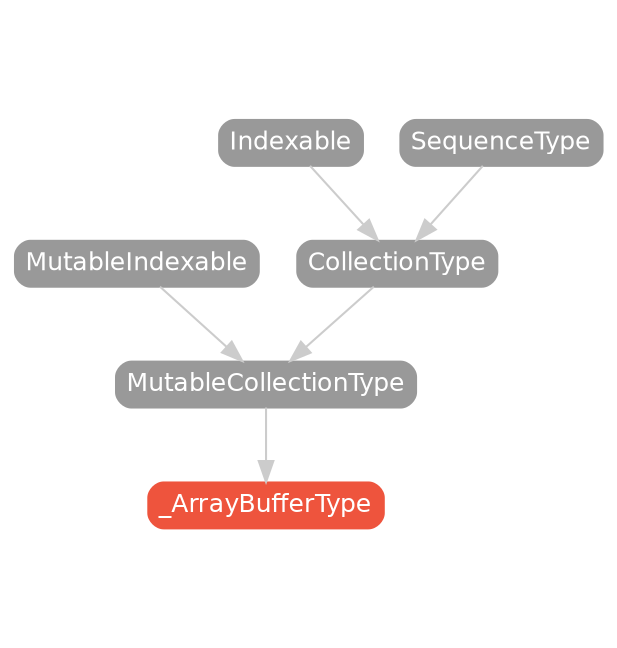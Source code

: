 strict digraph "_ArrayBufferType - Type Hierarchy - SwiftDoc.org" {
    pad="0.1,0.8"
    node [shape=box, style="filled,rounded", color="#999999", fillcolor="#999999", fontcolor=white, fontname=Helvetica, fontnames="Helvetica,sansserif", fontsize=12, margin="0.07,0.05", height="0.3"]
    edge [color="#cccccc"]
    "CollectionType" [URL="/protocol/CollectionType/"]
    "Indexable" [URL="/protocol/Indexable/"]
    "MutableCollectionType" [URL="/protocol/MutableCollectionType/"]
    "MutableIndexable" [URL="/protocol/MutableIndexable/"]
    "SequenceType" [URL="/protocol/SequenceType/"]
    "_ArrayBufferType" [URL="/protocol/_ArrayBufferType/", style="filled,rounded", fillcolor="#ee543d", color="#ee543d"]    "MutableCollectionType" -> "_ArrayBufferType"
    "MutableIndexable" -> "MutableCollectionType"
    "CollectionType" -> "MutableCollectionType"
    "Indexable" -> "CollectionType"
    "SequenceType" -> "CollectionType"
    subgraph Types {
        rank = max; 
    }
}